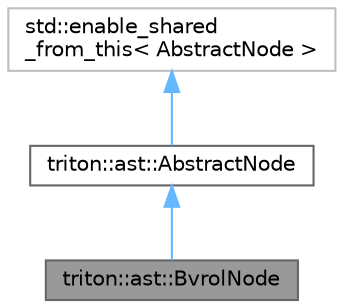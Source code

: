 digraph "triton::ast::BvrolNode"
{
 // LATEX_PDF_SIZE
  bgcolor="transparent";
  edge [fontname=Helvetica,fontsize=10,labelfontname=Helvetica,labelfontsize=10];
  node [fontname=Helvetica,fontsize=10,shape=box,height=0.2,width=0.4];
  Node1 [label="triton::ast::BvrolNode",height=0.2,width=0.4,color="gray40", fillcolor="grey60", style="filled", fontcolor="black",tooltip="((_ rotate_left rot) <expr>) node"];
  Node2 -> Node1 [dir="back",color="steelblue1",style="solid"];
  Node2 [label="triton::ast::AbstractNode",height=0.2,width=0.4,color="gray40", fillcolor="white", style="filled",URL="$classtriton_1_1ast_1_1AbstractNode.html",tooltip="Abstract node."];
  Node3 -> Node2 [dir="back",color="steelblue1",style="solid"];
  Node3 [label="std::enable_shared\l_from_this\< AbstractNode \>",height=0.2,width=0.4,color="grey75", fillcolor="white", style="filled",tooltip=" "];
}

